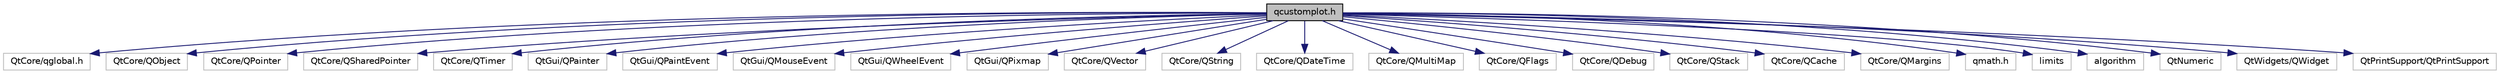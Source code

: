 digraph "qcustomplot.h"
{
  edge [fontname="Helvetica",fontsize="10",labelfontname="Helvetica",labelfontsize="10"];
  node [fontname="Helvetica",fontsize="10",shape=record];
  Node146 [label="qcustomplot.h",height=0.2,width=0.4,color="black", fillcolor="grey75", style="filled", fontcolor="black"];
  Node146 -> Node147 [color="midnightblue",fontsize="10",style="solid",fontname="Helvetica"];
  Node147 [label="QtCore/qglobal.h",height=0.2,width=0.4,color="grey75", fillcolor="white", style="filled"];
  Node146 -> Node148 [color="midnightblue",fontsize="10",style="solid",fontname="Helvetica"];
  Node148 [label="QtCore/QObject",height=0.2,width=0.4,color="grey75", fillcolor="white", style="filled"];
  Node146 -> Node149 [color="midnightblue",fontsize="10",style="solid",fontname="Helvetica"];
  Node149 [label="QtCore/QPointer",height=0.2,width=0.4,color="grey75", fillcolor="white", style="filled"];
  Node146 -> Node150 [color="midnightblue",fontsize="10",style="solid",fontname="Helvetica"];
  Node150 [label="QtCore/QSharedPointer",height=0.2,width=0.4,color="grey75", fillcolor="white", style="filled"];
  Node146 -> Node151 [color="midnightblue",fontsize="10",style="solid",fontname="Helvetica"];
  Node151 [label="QtCore/QTimer",height=0.2,width=0.4,color="grey75", fillcolor="white", style="filled"];
  Node146 -> Node152 [color="midnightblue",fontsize="10",style="solid",fontname="Helvetica"];
  Node152 [label="QtGui/QPainter",height=0.2,width=0.4,color="grey75", fillcolor="white", style="filled"];
  Node146 -> Node153 [color="midnightblue",fontsize="10",style="solid",fontname="Helvetica"];
  Node153 [label="QtGui/QPaintEvent",height=0.2,width=0.4,color="grey75", fillcolor="white", style="filled"];
  Node146 -> Node154 [color="midnightblue",fontsize="10",style="solid",fontname="Helvetica"];
  Node154 [label="QtGui/QMouseEvent",height=0.2,width=0.4,color="grey75", fillcolor="white", style="filled"];
  Node146 -> Node155 [color="midnightblue",fontsize="10",style="solid",fontname="Helvetica"];
  Node155 [label="QtGui/QWheelEvent",height=0.2,width=0.4,color="grey75", fillcolor="white", style="filled"];
  Node146 -> Node156 [color="midnightblue",fontsize="10",style="solid",fontname="Helvetica"];
  Node156 [label="QtGui/QPixmap",height=0.2,width=0.4,color="grey75", fillcolor="white", style="filled"];
  Node146 -> Node157 [color="midnightblue",fontsize="10",style="solid",fontname="Helvetica"];
  Node157 [label="QtCore/QVector",height=0.2,width=0.4,color="grey75", fillcolor="white", style="filled"];
  Node146 -> Node158 [color="midnightblue",fontsize="10",style="solid",fontname="Helvetica"];
  Node158 [label="QtCore/QString",height=0.2,width=0.4,color="grey75", fillcolor="white", style="filled"];
  Node146 -> Node159 [color="midnightblue",fontsize="10",style="solid",fontname="Helvetica"];
  Node159 [label="QtCore/QDateTime",height=0.2,width=0.4,color="grey75", fillcolor="white", style="filled"];
  Node146 -> Node160 [color="midnightblue",fontsize="10",style="solid",fontname="Helvetica"];
  Node160 [label="QtCore/QMultiMap",height=0.2,width=0.4,color="grey75", fillcolor="white", style="filled"];
  Node146 -> Node161 [color="midnightblue",fontsize="10",style="solid",fontname="Helvetica"];
  Node161 [label="QtCore/QFlags",height=0.2,width=0.4,color="grey75", fillcolor="white", style="filled"];
  Node146 -> Node162 [color="midnightblue",fontsize="10",style="solid",fontname="Helvetica"];
  Node162 [label="QtCore/QDebug",height=0.2,width=0.4,color="grey75", fillcolor="white", style="filled"];
  Node146 -> Node163 [color="midnightblue",fontsize="10",style="solid",fontname="Helvetica"];
  Node163 [label="QtCore/QStack",height=0.2,width=0.4,color="grey75", fillcolor="white", style="filled"];
  Node146 -> Node164 [color="midnightblue",fontsize="10",style="solid",fontname="Helvetica"];
  Node164 [label="QtCore/QCache",height=0.2,width=0.4,color="grey75", fillcolor="white", style="filled"];
  Node146 -> Node165 [color="midnightblue",fontsize="10",style="solid",fontname="Helvetica"];
  Node165 [label="QtCore/QMargins",height=0.2,width=0.4,color="grey75", fillcolor="white", style="filled"];
  Node146 -> Node166 [color="midnightblue",fontsize="10",style="solid",fontname="Helvetica"];
  Node166 [label="qmath.h",height=0.2,width=0.4,color="grey75", fillcolor="white", style="filled"];
  Node146 -> Node167 [color="midnightblue",fontsize="10",style="solid",fontname="Helvetica"];
  Node167 [label="limits",height=0.2,width=0.4,color="grey75", fillcolor="white", style="filled"];
  Node146 -> Node168 [color="midnightblue",fontsize="10",style="solid",fontname="Helvetica"];
  Node168 [label="algorithm",height=0.2,width=0.4,color="grey75", fillcolor="white", style="filled"];
  Node146 -> Node169 [color="midnightblue",fontsize="10",style="solid",fontname="Helvetica"];
  Node169 [label="QtNumeric",height=0.2,width=0.4,color="grey75", fillcolor="white", style="filled"];
  Node146 -> Node170 [color="midnightblue",fontsize="10",style="solid",fontname="Helvetica"];
  Node170 [label="QtWidgets/QWidget",height=0.2,width=0.4,color="grey75", fillcolor="white", style="filled"];
  Node146 -> Node171 [color="midnightblue",fontsize="10",style="solid",fontname="Helvetica"];
  Node171 [label="QtPrintSupport/QtPrintSupport",height=0.2,width=0.4,color="grey75", fillcolor="white", style="filled"];
}
